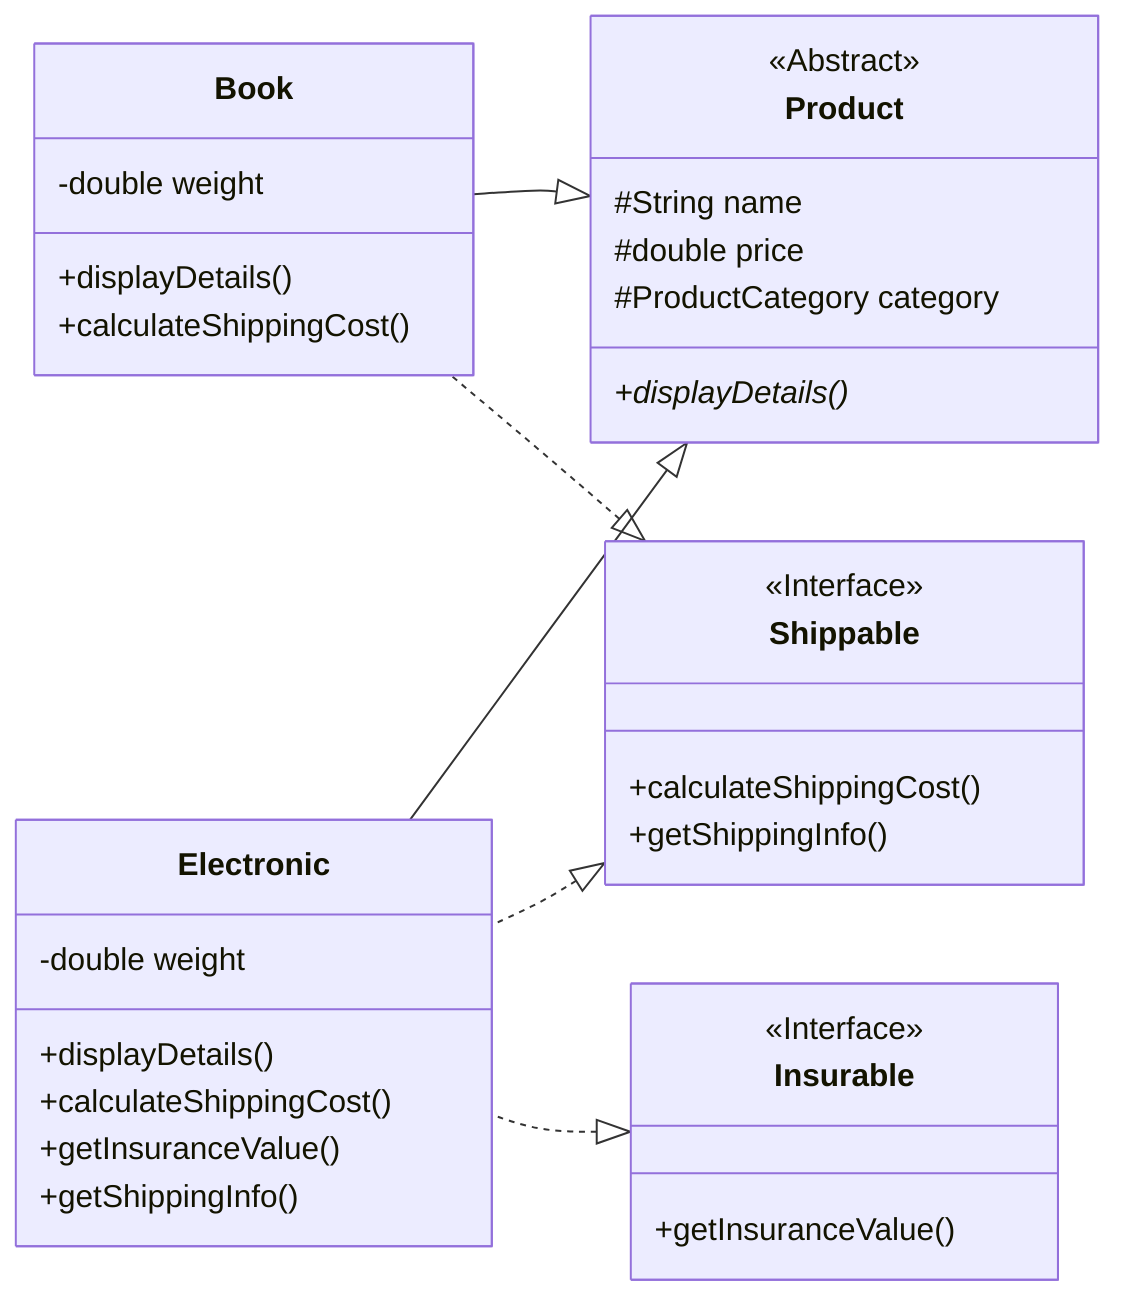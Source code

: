 classDiagram
    direction RL

    class Product {
        <<Abstract>>
        #String name
        #double price
        #ProductCategory category
        +displayDetails()*
    }

    class Book {
        -double weight
        +displayDetails()
        +calculateShippingCost()
    }

    class Electronic {
        -double weight
        +displayDetails()
        +calculateShippingCost()
        +getInsuranceValue()
        +getShippingInfo()
    }

    class Shippable {
        <<Interface>>
        +calculateShippingCost()
        +getShippingInfo()
    }

    class Insurable {
        <<Interface>>
        +getInsuranceValue()
    }

    Product <|-- Book
    Product <|-- Electronic
    Shippable <|.. Book
    Shippable <|.. Electronic
    Insurable <|.. Electronic